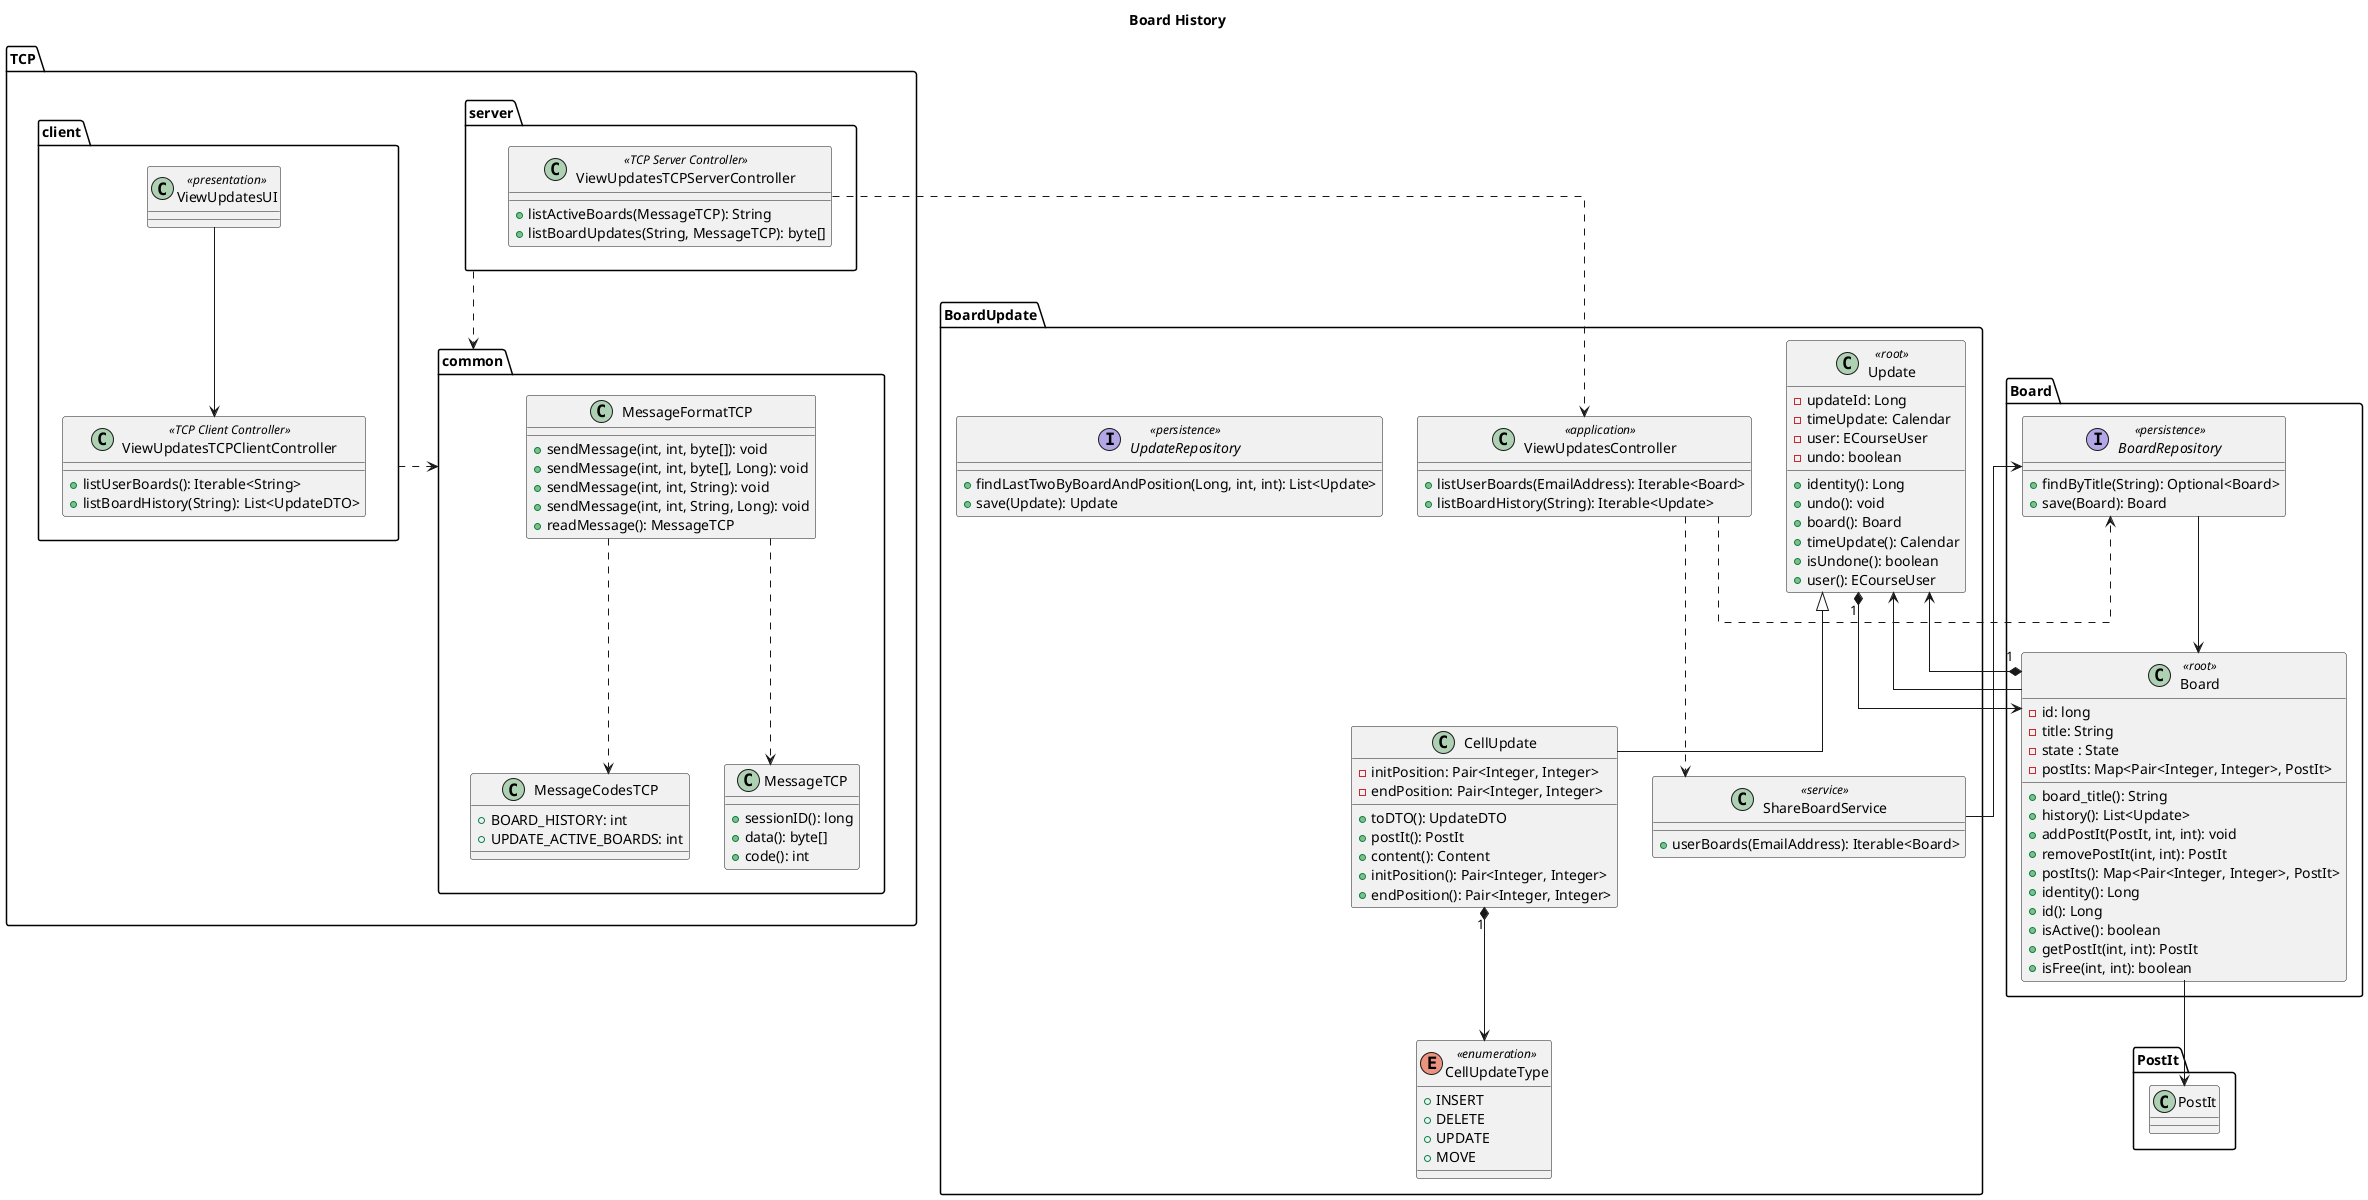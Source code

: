@startuml
'https://plantuml.com/class-diagram
title Board History
top to bottom direction
skinparam linetype ortho



package Board {
    class Board << root >>{
      - id: long
      - title: String
      - state : State
      - postIts: Map<Pair<Integer, Integer>, PostIt>
      + board_title(): String
      + history(): List<Update>
      + addPostIt(PostIt, int, int): void
      + removePostIt(int, int): PostIt
      + postIts(): Map<Pair<Integer, Integer>, PostIt>
      + identity(): Long
      + id(): Long
      + isActive(): boolean
      + getPostIt(int, int): PostIt
      + isFree(int, int): boolean
    }
    interface BoardRepository << persistence >> {
      + findByTitle(String): Optional<Board>
      + save(Board): Board
    }
}
package BoardUpdate {
class ViewUpdatesController << application >> {
      + listUserBoards(EmailAddress): Iterable<Board>
      + listBoardHistory(String): Iterable<Update>
    }
    class ShareBoardService << service >> {
      + userBoards(EmailAddress): Iterable<Board>
    }

    class CellUpdate extends Update {
      - initPosition: Pair<Integer, Integer>
      - endPosition: Pair<Integer, Integer>
      + toDTO(): UpdateDTO
      + postIt(): PostIt
      + content(): Content
      + initPosition(): Pair<Integer, Integer>
      + endPosition(): Pair<Integer, Integer>
    }

    enum CellUpdateType << enumeration >> {
      + INSERT
      + DELETE
      + UPDATE
      + MOVE
    }

    class Update << root >> {
      - updateId: Long
      - timeUpdate: Calendar
      - user: ECourseUser
      - undo: boolean
      + identity(): Long
      + undo(): void
      + board(): Board
      + timeUpdate(): Calendar
      + isUndone(): boolean
      + user(): ECourseUser
    }

    interface UpdateRepository << persistence >> {
      + findLastTwoByBoardAndPosition(Long, int, int): List<Update>
      + save(Update): Update
    }

}


package TCP.common {
    class MessageCodesTCP {
     + BOARD_HISTORY: int
     + UPDATE_ACTIVE_BOARDS: int
    }

    class MessageFormatTCP {
      + sendMessage(int, int, byte[]): void
      + sendMessage(int, int, byte[], Long): void
      + sendMessage(int, int, String): void
      + sendMessage(int, int, String, Long): void
      + readMessage(): MessageTCP
    }

    class MessageTCP {
      + sessionID(): long
      + data(): byte[]
      + code(): int
    }
}
package TCP.server {
    class ViewUpdatesTCPServerController << TCP Server Controller >> {
      + listActiveBoards(MessageTCP): String
      + listBoardUpdates(String, MessageTCP): byte[]
    }
}

package TCP.client {
    class ViewUpdatesTCPClientController << TCP Client Controller >> {
      + listUserBoards(): Iterable<String>
      + listBoardHistory(String): List<UpdateDTO>
    }

    class ViewUpdatesUI << presentation >> {
    }
}



Board.Board "1" *--> Update
BoardUpdate.CellUpdate "1" *--> BoardUpdate.CellUpdateType
Update "1" *--> Board.Board
ViewUpdatesController ..> BoardRepository
ViewUpdatesUI --> ViewUpdatesTCPClientController
TCP.client ..> TCP.common
TCP.server ..> TCP.common
MessageFormatTCP ..> MessageTCP
MessageFormatTCP ..> MessageCodesTCP
Board.Board --> PostIt.PostIt
Board.Board --> Update
ShareBoardService -> BoardRepository
BoardRepository --> Board.Board
ViewUpdatesTCPServerController ..> ViewUpdatesController
ViewUpdatesController ..> ShareBoardService





@enduml